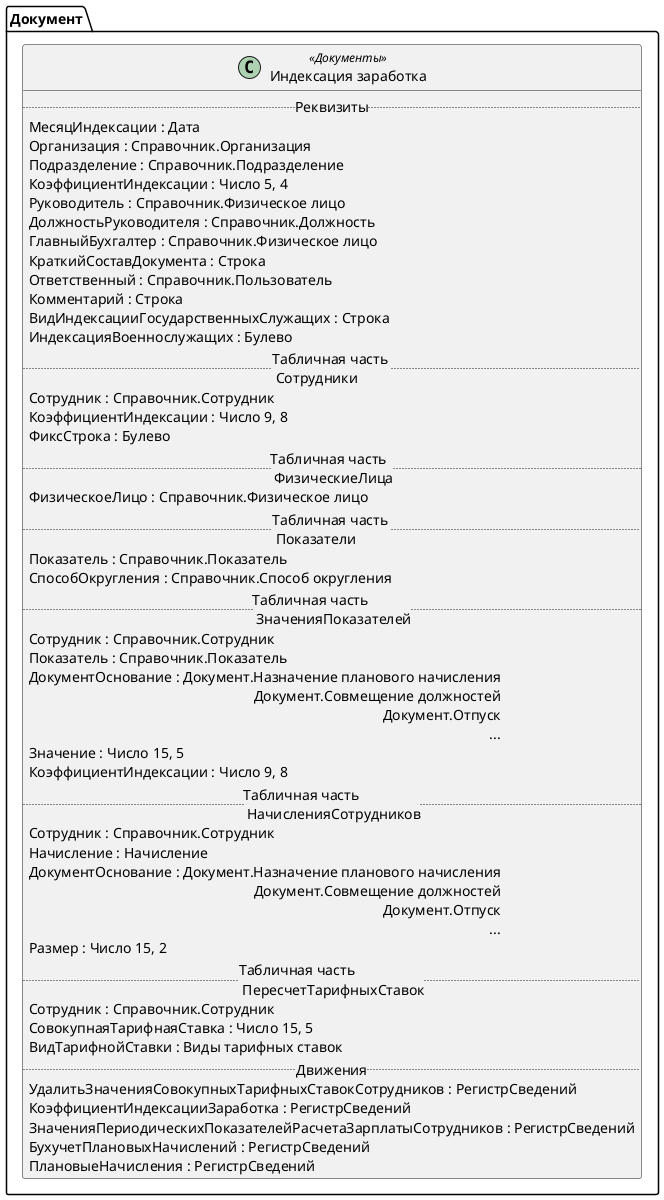 ﻿@startuml ИндексацияЗаработка
'!include templates.wsd
'..\include templates.wsd
class Документ.ИндексацияЗаработка as "Индексация заработка" <<Документы>>
{
..Реквизиты..
МесяцИндексации : Дата
Организация : Справочник.Организация
Подразделение : Справочник.Подразделение
КоэффициентИндексации : Число 5, 4
Руководитель : Справочник.Физическое лицо
ДолжностьРуководителя : Справочник.Должность
ГлавныйБухгалтер : Справочник.Физическое лицо
КраткийСоставДокумента : Строка
Ответственный : Справочник.Пользователь
Комментарий : Строка
ВидИндексацииГосударственныхСлужащих : Строка
ИндексацияВоеннослужащих : Булево
..Табличная часть \n Сотрудники..
Сотрудник : Справочник.Сотрудник
КоэффициентИндексации : Число 9, 8
ФиксСтрока : Булево
..Табличная часть \n ФизическиеЛица..
ФизическоеЛицо : Справочник.Физическое лицо
..Табличная часть \n Показатели..
Показатель : Справочник.Показатель
СпособОкругления : Справочник.Способ округления
..Табличная часть \n ЗначенияПоказателей..
Сотрудник : Справочник.Сотрудник
Показатель : Справочник.Показатель
ДокументОснование : Документ.Назначение планового начисления\rДокумент.Совмещение должностей\rДокумент.Отпуск\r...
Значение : Число 15, 5
КоэффициентИндексации : Число 9, 8
..Табличная часть \n НачисленияСотрудников..
Сотрудник : Справочник.Сотрудник
Начисление : Начисление
ДокументОснование : Документ.Назначение планового начисления\rДокумент.Совмещение должностей\rДокумент.Отпуск\r...
Размер : Число 15, 2
..Табличная часть \n ПересчетТарифныхСтавок..
Сотрудник : Справочник.Сотрудник
СовокупнаяТарифнаяСтавка : Число 15, 5
ВидТарифнойСтавки : Виды тарифных ставок
..Движения..
УдалитьЗначенияСовокупныхТарифныхСтавокСотрудников : РегистрСведений
КоэффициентИндексацииЗаработка : РегистрСведений
ЗначенияПериодическихПоказателейРасчетаЗарплатыСотрудников : РегистрСведений
БухучетПлановыхНачислений : РегистрСведений
ПлановыеНачисления : РегистрСведений
}
@enduml
